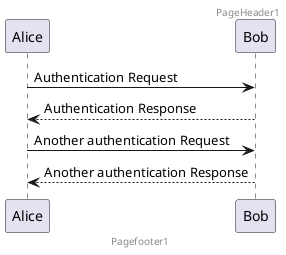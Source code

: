 @startuml

header PageHeader1
footer Pagefooter1

Alice -> Bob: Authentication Request
Bob --> Alice: Authentication Response

Alice -> Bob: Another authentication Request
Alice <-- Bob: Another authentication Response
@enduml

